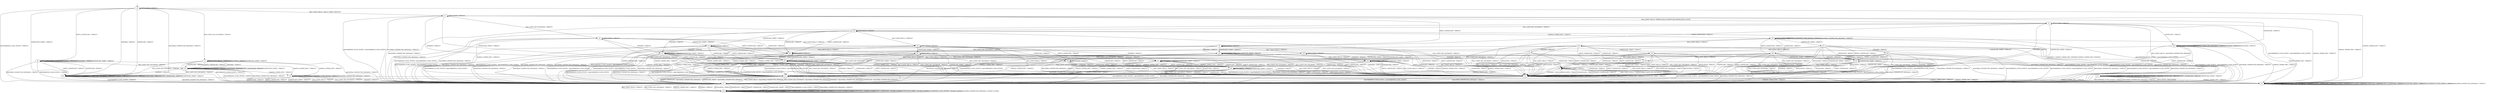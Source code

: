 digraph h9 {
s0 [label="s0"];
s1 [label="s1"];
s2 [label="s2"];
s6 [label="s6"];
s7 [label="s7"];
s11 [label="s11"];
s13 [label="s13"];
s3 [label="s3"];
s4 [label="s4"];
s8 [label="s8"];
s9 [label="s9"];
s10 [label="s10"];
s12 [label="s12"];
s18 [label="s18"];
s30 [label="s30"];
s5 [label="s5"];
s14 [label="s14"];
s15 [label="s15"];
s21 [label="s21"];
s23 [label="s23"];
s24 [label="s24"];
s31 [label="s31"];
s32 [label="s32"];
s16 [label="s16"];
s25 [label="s25"];
s26 [label="s26"];
s33 [label="s33"];
s37 [label="s37"];
s38 [label="s38"];
s17 [label="s17"];
s19 [label="s19"];
s20 [label="s20"];
s27 [label="s27"];
s39 [label="s39"];
s22 [label="s22"];
s28 [label="s28"];
s29 [label="s29"];
s34 [label="s34"];
s35 [label="s35"];
s36 [label="s36"];
s0 -> s1 [label="RSA_CLIENT_HELLO / HELLO_VERIFY_REQUEST"];
s0 -> s2 [label="RSA_CLIENT_KEY_EXCHANGE / TIMEOUT"];
s0 -> s11 [label="CHANGE_CIPHER_SPEC / TIMEOUT"];
s0 -> s13 [label="FINISHED / TIMEOUT"];
s0 -> s0 [label="APPLICATION / TIMEOUT"];
s0 -> s13 [label="CERTIFICATE / TIMEOUT"];
s0 -> s6 [label="EMPTY_CERTIFICATE / TIMEOUT"];
s0 -> s13 [label="CERTIFICATE_VERIFY / TIMEOUT"];
s0 -> s7 [label="Alert(WARNING,CLOSE_NOTIFY) / TIMEOUT"];
s0 -> s7 [label="Alert(FATAL,UNEXPECTED_MESSAGE) / TIMEOUT"];
s1 -> s3 [label="RSA_CLIENT_HELLO / SERVER_HELLO,CERTIFICATE,SERVER_HELLO_DONE"];
s1 -> s4 [label="RSA_CLIENT_KEY_EXCHANGE / TIMEOUT"];
s1 -> s11 [label="CHANGE_CIPHER_SPEC / TIMEOUT"];
s1 -> s12 [label="FINISHED / TIMEOUT"];
s1 -> s1 [label="APPLICATION / TIMEOUT"];
s1 -> s30 [label="CERTIFICATE / TIMEOUT"];
s1 -> s8 [label="EMPTY_CERTIFICATE / TIMEOUT"];
s1 -> s12 [label="CERTIFICATE_VERIFY / TIMEOUT"];
s1 -> s7 [label="Alert(WARNING,CLOSE_NOTIFY) / Alert(WARNING,CLOSE_NOTIFY)"];
s1 -> s7 [label="Alert(FATAL,UNEXPECTED_MESSAGE) / TIMEOUT"];
s2 -> s2 [label="RSA_CLIENT_HELLO / TIMEOUT"];
s2 -> s13 [label="RSA_CLIENT_KEY_EXCHANGE / TIMEOUT"];
s2 -> s9 [label="CHANGE_CIPHER_SPEC / TIMEOUT"];
s2 -> s18 [label="FINISHED / TIMEOUT"];
s2 -> s2 [label="APPLICATION / TIMEOUT"];
s2 -> s18 [label="CERTIFICATE / TIMEOUT"];
s2 -> s18 [label="EMPTY_CERTIFICATE / TIMEOUT"];
s2 -> s2 [label="CERTIFICATE_VERIFY / TIMEOUT"];
s2 -> s7 [label="Alert(WARNING,CLOSE_NOTIFY) / TIMEOUT"];
s2 -> s7 [label="Alert(FATAL,UNEXPECTED_MESSAGE) / TIMEOUT"];
s6 -> s6 [label="RSA_CLIENT_HELLO / TIMEOUT"];
s6 -> s18 [label="RSA_CLIENT_KEY_EXCHANGE / TIMEOUT"];
s6 -> s9 [label="CHANGE_CIPHER_SPEC / TIMEOUT"];
s6 -> s6 [label="FINISHED / TIMEOUT"];
s6 -> s6 [label="APPLICATION / TIMEOUT"];
s6 -> s13 [label="CERTIFICATE / TIMEOUT"];
s6 -> s13 [label="EMPTY_CERTIFICATE / TIMEOUT"];
s6 -> s6 [label="CERTIFICATE_VERIFY / TIMEOUT"];
s6 -> s7 [label="Alert(WARNING,CLOSE_NOTIFY) / TIMEOUT"];
s6 -> s7 [label="Alert(FATAL,UNEXPECTED_MESSAGE) / TIMEOUT"];
s7 -> s10 [label="RSA_CLIENT_HELLO / TIMEOUT"];
s7 -> s10 [label="RSA_CLIENT_KEY_EXCHANGE / TIMEOUT"];
s7 -> s10 [label="CHANGE_CIPHER_SPEC / TIMEOUT"];
s7 -> s10 [label="FINISHED / TIMEOUT"];
s7 -> s10 [label="APPLICATION / TIMEOUT"];
s7 -> s10 [label="CERTIFICATE / TIMEOUT"];
s7 -> s10 [label="EMPTY_CERTIFICATE / TIMEOUT"];
s7 -> s10 [label="CERTIFICATE_VERIFY / TIMEOUT"];
s7 -> s10 [label="Alert(WARNING,CLOSE_NOTIFY) / TIMEOUT"];
s7 -> s10 [label="Alert(FATAL,UNEXPECTED_MESSAGE) / TIMEOUT"];
s11 -> s11 [label="RSA_CLIENT_HELLO / TIMEOUT"];
s11 -> s11 [label="RSA_CLIENT_KEY_EXCHANGE / TIMEOUT"];
s11 -> s11 [label="CHANGE_CIPHER_SPEC / TIMEOUT"];
s11 -> s11 [label="FINISHED / TIMEOUT"];
s11 -> s11 [label="APPLICATION / TIMEOUT"];
s11 -> s11 [label="CERTIFICATE / TIMEOUT"];
s11 -> s11 [label="EMPTY_CERTIFICATE / TIMEOUT"];
s11 -> s11 [label="CERTIFICATE_VERIFY / TIMEOUT"];
s11 -> s11 [label="Alert(WARNING,CLOSE_NOTIFY) / TIMEOUT"];
s11 -> s11 [label="Alert(FATAL,UNEXPECTED_MESSAGE) / TIMEOUT"];
s13 -> s13 [label="RSA_CLIENT_HELLO / TIMEOUT"];
s13 -> s13 [label="RSA_CLIENT_KEY_EXCHANGE / TIMEOUT"];
s13 -> s11 [label="CHANGE_CIPHER_SPEC / TIMEOUT"];
s13 -> s13 [label="FINISHED / TIMEOUT"];
s13 -> s13 [label="APPLICATION / TIMEOUT"];
s13 -> s13 [label="CERTIFICATE / TIMEOUT"];
s13 -> s13 [label="EMPTY_CERTIFICATE / TIMEOUT"];
s13 -> s13 [label="CERTIFICATE_VERIFY / TIMEOUT"];
s13 -> s7 [label="Alert(WARNING,CLOSE_NOTIFY) / TIMEOUT"];
s13 -> s7 [label="Alert(FATAL,UNEXPECTED_MESSAGE) / TIMEOUT"];
s3 -> s7 [label="RSA_CLIENT_HELLO / Alert(FATAL,UNEXPECTED_MESSAGE)"];
s3 -> s14 [label="RSA_CLIENT_KEY_EXCHANGE / TIMEOUT"];
s3 -> s11 [label="CHANGE_CIPHER_SPEC / TIMEOUT"];
s3 -> s12 [label="FINISHED / TIMEOUT"];
s3 -> s3 [label="APPLICATION / TIMEOUT"];
s3 -> s30 [label="CERTIFICATE / TIMEOUT"];
s3 -> s8 [label="EMPTY_CERTIFICATE / TIMEOUT"];
s3 -> s12 [label="CERTIFICATE_VERIFY / TIMEOUT"];
s3 -> s7 [label="Alert(WARNING,CLOSE_NOTIFY) / Alert(WARNING,CLOSE_NOTIFY)"];
s3 -> s7 [label="Alert(FATAL,UNEXPECTED_MESSAGE) / TIMEOUT"];
s4 -> s23 [label="RSA_CLIENT_HELLO / TIMEOUT"];
s4 -> s12 [label="RSA_CLIENT_KEY_EXCHANGE / TIMEOUT"];
s4 -> s5 [label="CHANGE_CIPHER_SPEC / TIMEOUT"];
s4 -> s15 [label="FINISHED / TIMEOUT"];
s4 -> s4 [label="APPLICATION / TIMEOUT"];
s4 -> s21 [label="CERTIFICATE / TIMEOUT"];
s4 -> s21 [label="EMPTY_CERTIFICATE / TIMEOUT"];
s4 -> s31 [label="CERTIFICATE_VERIFY / TIMEOUT"];
s4 -> s7 [label="Alert(WARNING,CLOSE_NOTIFY) / Alert(WARNING,CLOSE_NOTIFY)"];
s4 -> s7 [label="Alert(FATAL,UNEXPECTED_MESSAGE) / TIMEOUT"];
s8 -> s24 [label="RSA_CLIENT_HELLO / TIMEOUT"];
s8 -> s21 [label="RSA_CLIENT_KEY_EXCHANGE / TIMEOUT"];
s8 -> s5 [label="CHANGE_CIPHER_SPEC / TIMEOUT"];
s8 -> s32 [label="FINISHED / TIMEOUT"];
s8 -> s8 [label="APPLICATION / TIMEOUT"];
s8 -> s12 [label="CERTIFICATE / TIMEOUT"];
s8 -> s12 [label="EMPTY_CERTIFICATE / TIMEOUT"];
s8 -> s32 [label="CERTIFICATE_VERIFY / TIMEOUT"];
s8 -> s7 [label="Alert(WARNING,CLOSE_NOTIFY) / Alert(WARNING,CLOSE_NOTIFY)"];
s8 -> s7 [label="Alert(FATAL,UNEXPECTED_MESSAGE) / TIMEOUT"];
s9 -> s7 [label="RSA_CLIENT_HELLO / TIMEOUT"];
s9 -> s7 [label="RSA_CLIENT_KEY_EXCHANGE / TIMEOUT"];
s9 -> s11 [label="CHANGE_CIPHER_SPEC / TIMEOUT"];
s9 -> s7 [label="FINISHED / TIMEOUT"];
s9 -> s9 [label="APPLICATION / TIMEOUT"];
s9 -> s7 [label="CERTIFICATE / TIMEOUT"];
s9 -> s7 [label="EMPTY_CERTIFICATE / TIMEOUT"];
s9 -> s7 [label="CERTIFICATE_VERIFY / TIMEOUT"];
s9 -> s9 [label="Alert(WARNING,CLOSE_NOTIFY) / TIMEOUT"];
s9 -> s9 [label="Alert(FATAL,UNEXPECTED_MESSAGE) / TIMEOUT"];
s10 -> s10 [label="RSA_CLIENT_HELLO / SOCKET_CLOSED"];
s10 -> s10 [label="RSA_CLIENT_KEY_EXCHANGE / SOCKET_CLOSED"];
s10 -> s10 [label="CHANGE_CIPHER_SPEC / SOCKET_CLOSED"];
s10 -> s10 [label="FINISHED / SOCKET_CLOSED"];
s10 -> s10 [label="APPLICATION / SOCKET_CLOSED"];
s10 -> s10 [label="CERTIFICATE / SOCKET_CLOSED"];
s10 -> s10 [label="EMPTY_CERTIFICATE / SOCKET_CLOSED"];
s10 -> s10 [label="CERTIFICATE_VERIFY / SOCKET_CLOSED"];
s10 -> s10 [label="Alert(WARNING,CLOSE_NOTIFY) / SOCKET_CLOSED"];
s10 -> s10 [label="Alert(FATAL,UNEXPECTED_MESSAGE) / SOCKET_CLOSED"];
s12 -> s12 [label="RSA_CLIENT_HELLO / TIMEOUT"];
s12 -> s12 [label="RSA_CLIENT_KEY_EXCHANGE / TIMEOUT"];
s12 -> s11 [label="CHANGE_CIPHER_SPEC / TIMEOUT"];
s12 -> s12 [label="FINISHED / TIMEOUT"];
s12 -> s12 [label="APPLICATION / TIMEOUT"];
s12 -> s12 [label="CERTIFICATE / TIMEOUT"];
s12 -> s12 [label="EMPTY_CERTIFICATE / TIMEOUT"];
s12 -> s12 [label="CERTIFICATE_VERIFY / TIMEOUT"];
s12 -> s7 [label="Alert(WARNING,CLOSE_NOTIFY) / Alert(WARNING,CLOSE_NOTIFY)"];
s12 -> s7 [label="Alert(FATAL,UNEXPECTED_MESSAGE) / TIMEOUT"];
s18 -> s18 [label="RSA_CLIENT_HELLO / TIMEOUT"];
s18 -> s13 [label="RSA_CLIENT_KEY_EXCHANGE / TIMEOUT"];
s18 -> s9 [label="CHANGE_CIPHER_SPEC / TIMEOUT"];
s18 -> s13 [label="FINISHED / TIMEOUT"];
s18 -> s18 [label="APPLICATION / TIMEOUT"];
s18 -> s18 [label="CERTIFICATE / TIMEOUT"];
s18 -> s18 [label="EMPTY_CERTIFICATE / TIMEOUT"];
s18 -> s18 [label="CERTIFICATE_VERIFY / TIMEOUT"];
s18 -> s7 [label="Alert(WARNING,CLOSE_NOTIFY) / TIMEOUT"];
s18 -> s7 [label="Alert(FATAL,UNEXPECTED_MESSAGE) / TIMEOUT"];
s30 -> s30 [label="RSA_CLIENT_HELLO / TIMEOUT"];
s30 -> s30 [label="RSA_CLIENT_KEY_EXCHANGE / TIMEOUT"];
s30 -> s11 [label="CHANGE_CIPHER_SPEC / TIMEOUT"];
s30 -> s30 [label="FINISHED / TIMEOUT"];
s30 -> s30 [label="APPLICATION / TIMEOUT"];
s30 -> s12 [label="CERTIFICATE / TIMEOUT"];
s30 -> s12 [label="EMPTY_CERTIFICATE / TIMEOUT"];
s30 -> s32 [label="CERTIFICATE_VERIFY / TIMEOUT"];
s30 -> s7 [label="Alert(WARNING,CLOSE_NOTIFY) / Alert(WARNING,CLOSE_NOTIFY)"];
s30 -> s7 [label="Alert(FATAL,UNEXPECTED_MESSAGE) / TIMEOUT"];
s5 -> s7 [label="RSA_CLIENT_HELLO / Alert(FATAL,UNEXPECTED_MESSAGE)"];
s5 -> s7 [label="RSA_CLIENT_KEY_EXCHANGE / Alert(FATAL,UNEXPECTED_MESSAGE)"];
s5 -> s11 [label="CHANGE_CIPHER_SPEC / TIMEOUT"];
s5 -> s7 [label="FINISHED / Alert(FATAL,UNEXPECTED_MESSAGE)"];
s5 -> s5 [label="APPLICATION / TIMEOUT"];
s5 -> s7 [label="CERTIFICATE / Alert(FATAL,UNEXPECTED_MESSAGE)"];
s5 -> s7 [label="EMPTY_CERTIFICATE / Alert(FATAL,UNEXPECTED_MESSAGE)"];
s5 -> s7 [label="CERTIFICATE_VERIFY / Alert(FATAL,UNEXPECTED_MESSAGE)"];
s5 -> s5 [label="Alert(WARNING,CLOSE_NOTIFY) / TIMEOUT"];
s5 -> s5 [label="Alert(FATAL,UNEXPECTED_MESSAGE) / TIMEOUT"];
s14 -> s23 [label="RSA_CLIENT_HELLO / TIMEOUT"];
s14 -> s12 [label="RSA_CLIENT_KEY_EXCHANGE / TIMEOUT"];
s14 -> s16 [label="CHANGE_CIPHER_SPEC / TIMEOUT"];
s14 -> s15 [label="FINISHED / TIMEOUT"];
s14 -> s14 [label="APPLICATION / TIMEOUT"];
s14 -> s21 [label="CERTIFICATE / TIMEOUT"];
s14 -> s21 [label="EMPTY_CERTIFICATE / TIMEOUT"];
s14 -> s31 [label="CERTIFICATE_VERIFY / TIMEOUT"];
s14 -> s7 [label="Alert(WARNING,CLOSE_NOTIFY) / Alert(WARNING,CLOSE_NOTIFY)"];
s14 -> s7 [label="Alert(FATAL,UNEXPECTED_MESSAGE) / TIMEOUT"];
s15 -> s25 [label="RSA_CLIENT_HELLO / TIMEOUT"];
s15 -> s12 [label="RSA_CLIENT_KEY_EXCHANGE / TIMEOUT"];
s15 -> s5 [label="CHANGE_CIPHER_SPEC / TIMEOUT"];
s15 -> s12 [label="FINISHED / TIMEOUT"];
s15 -> s15 [label="APPLICATION / TIMEOUT"];
s15 -> s33 [label="CERTIFICATE / TIMEOUT"];
s15 -> s33 [label="EMPTY_CERTIFICATE / TIMEOUT"];
s15 -> s15 [label="CERTIFICATE_VERIFY / TIMEOUT"];
s15 -> s7 [label="Alert(WARNING,CLOSE_NOTIFY) / Alert(WARNING,CLOSE_NOTIFY)"];
s15 -> s7 [label="Alert(FATAL,UNEXPECTED_MESSAGE) / TIMEOUT"];
s21 -> s26 [label="RSA_CLIENT_HELLO / TIMEOUT"];
s21 -> s12 [label="RSA_CLIENT_KEY_EXCHANGE / TIMEOUT"];
s21 -> s5 [label="CHANGE_CIPHER_SPEC / TIMEOUT"];
s21 -> s33 [label="FINISHED / TIMEOUT"];
s21 -> s21 [label="APPLICATION / TIMEOUT"];
s21 -> s12 [label="CERTIFICATE / TIMEOUT"];
s21 -> s12 [label="EMPTY_CERTIFICATE / TIMEOUT"];
s21 -> s33 [label="CERTIFICATE_VERIFY / TIMEOUT"];
s21 -> s7 [label="Alert(WARNING,CLOSE_NOTIFY) / Alert(WARNING,CLOSE_NOTIFY)"];
s21 -> s7 [label="Alert(FATAL,UNEXPECTED_MESSAGE) / TIMEOUT"];
s23 -> s12 [label="RSA_CLIENT_HELLO / TIMEOUT"];
s23 -> s12 [label="RSA_CLIENT_KEY_EXCHANGE / TIMEOUT"];
s23 -> s5 [label="CHANGE_CIPHER_SPEC / TIMEOUT"];
s23 -> s25 [label="FINISHED / TIMEOUT"];
s23 -> s23 [label="APPLICATION / TIMEOUT"];
s23 -> s26 [label="CERTIFICATE / TIMEOUT"];
s23 -> s26 [label="EMPTY_CERTIFICATE / TIMEOUT"];
s23 -> s37 [label="CERTIFICATE_VERIFY / TIMEOUT"];
s23 -> s7 [label="Alert(WARNING,CLOSE_NOTIFY) / Alert(WARNING,CLOSE_NOTIFY)"];
s23 -> s7 [label="Alert(FATAL,UNEXPECTED_MESSAGE) / TIMEOUT"];
s24 -> s12 [label="RSA_CLIENT_HELLO / TIMEOUT"];
s24 -> s26 [label="RSA_CLIENT_KEY_EXCHANGE / TIMEOUT"];
s24 -> s5 [label="CHANGE_CIPHER_SPEC / TIMEOUT"];
s24 -> s38 [label="FINISHED / TIMEOUT"];
s24 -> s24 [label="APPLICATION / TIMEOUT"];
s24 -> s12 [label="CERTIFICATE / TIMEOUT"];
s24 -> s12 [label="EMPTY_CERTIFICATE / TIMEOUT"];
s24 -> s38 [label="CERTIFICATE_VERIFY / TIMEOUT"];
s24 -> s7 [label="Alert(WARNING,CLOSE_NOTIFY) / Alert(WARNING,CLOSE_NOTIFY)"];
s24 -> s7 [label="Alert(FATAL,UNEXPECTED_MESSAGE) / TIMEOUT"];
s31 -> s37 [label="RSA_CLIENT_HELLO / TIMEOUT"];
s31 -> s12 [label="RSA_CLIENT_KEY_EXCHANGE / TIMEOUT"];
s31 -> s5 [label="CHANGE_CIPHER_SPEC / TIMEOUT"];
s31 -> s15 [label="FINISHED / TIMEOUT"];
s31 -> s31 [label="APPLICATION / TIMEOUT"];
s31 -> s33 [label="CERTIFICATE / TIMEOUT"];
s31 -> s33 [label="EMPTY_CERTIFICATE / TIMEOUT"];
s31 -> s12 [label="CERTIFICATE_VERIFY / TIMEOUT"];
s31 -> s7 [label="Alert(WARNING,CLOSE_NOTIFY) / Alert(WARNING,CLOSE_NOTIFY)"];
s31 -> s7 [label="Alert(FATAL,UNEXPECTED_MESSAGE) / TIMEOUT"];
s32 -> s38 [label="RSA_CLIENT_HELLO / TIMEOUT"];
s32 -> s33 [label="RSA_CLIENT_KEY_EXCHANGE / TIMEOUT"];
s32 -> s5 [label="CHANGE_CIPHER_SPEC / TIMEOUT"];
s32 -> s12 [label="FINISHED / TIMEOUT"];
s32 -> s32 [label="APPLICATION / TIMEOUT"];
s32 -> s12 [label="CERTIFICATE / TIMEOUT"];
s32 -> s12 [label="EMPTY_CERTIFICATE / TIMEOUT"];
s32 -> s32 [label="CERTIFICATE_VERIFY / TIMEOUT"];
s32 -> s7 [label="Alert(WARNING,CLOSE_NOTIFY) / Alert(WARNING,CLOSE_NOTIFY)"];
s32 -> s7 [label="Alert(FATAL,UNEXPECTED_MESSAGE) / TIMEOUT"];
s16 -> s19 [label="RSA_CLIENT_HELLO / TIMEOUT"];
s16 -> s12 [label="RSA_CLIENT_KEY_EXCHANGE / TIMEOUT"];
s16 -> s11 [label="CHANGE_CIPHER_SPEC / TIMEOUT"];
s16 -> s17 [label="FINISHED / CHANGE_CIPHER_SPEC,FINISHED,CHANGE_CIPHER_SPEC,FINISHED"];
s16 -> s16 [label="APPLICATION / TIMEOUT"];
s16 -> s20 [label="CERTIFICATE / TIMEOUT"];
s16 -> s20 [label="EMPTY_CERTIFICATE / TIMEOUT"];
s16 -> s27 [label="CERTIFICATE_VERIFY / TIMEOUT"];
s16 -> s16 [label="Alert(WARNING,CLOSE_NOTIFY) / TIMEOUT"];
s16 -> s16 [label="Alert(FATAL,UNEXPECTED_MESSAGE) / TIMEOUT"];
s25 -> s12 [label="RSA_CLIENT_HELLO / TIMEOUT"];
s25 -> s12 [label="RSA_CLIENT_KEY_EXCHANGE / TIMEOUT"];
s25 -> s5 [label="CHANGE_CIPHER_SPEC / TIMEOUT"];
s25 -> s12 [label="FINISHED / TIMEOUT"];
s25 -> s25 [label="APPLICATION / TIMEOUT"];
s25 -> s39 [label="CERTIFICATE / TIMEOUT"];
s25 -> s39 [label="EMPTY_CERTIFICATE / TIMEOUT"];
s25 -> s25 [label="CERTIFICATE_VERIFY / TIMEOUT"];
s25 -> s7 [label="Alert(WARNING,CLOSE_NOTIFY) / Alert(WARNING,CLOSE_NOTIFY)"];
s25 -> s7 [label="Alert(FATAL,UNEXPECTED_MESSAGE) / TIMEOUT"];
s26 -> s12 [label="RSA_CLIENT_HELLO / TIMEOUT"];
s26 -> s12 [label="RSA_CLIENT_KEY_EXCHANGE / TIMEOUT"];
s26 -> s5 [label="CHANGE_CIPHER_SPEC / TIMEOUT"];
s26 -> s39 [label="FINISHED / TIMEOUT"];
s26 -> s26 [label="APPLICATION / TIMEOUT"];
s26 -> s12 [label="CERTIFICATE / TIMEOUT"];
s26 -> s12 [label="EMPTY_CERTIFICATE / TIMEOUT"];
s26 -> s39 [label="CERTIFICATE_VERIFY / TIMEOUT"];
s26 -> s7 [label="Alert(WARNING,CLOSE_NOTIFY) / Alert(WARNING,CLOSE_NOTIFY)"];
s26 -> s7 [label="Alert(FATAL,UNEXPECTED_MESSAGE) / TIMEOUT"];
s33 -> s39 [label="RSA_CLIENT_HELLO / TIMEOUT"];
s33 -> s12 [label="RSA_CLIENT_KEY_EXCHANGE / TIMEOUT"];
s33 -> s5 [label="CHANGE_CIPHER_SPEC / TIMEOUT"];
s33 -> s12 [label="FINISHED / TIMEOUT"];
s33 -> s33 [label="APPLICATION / TIMEOUT"];
s33 -> s12 [label="CERTIFICATE / TIMEOUT"];
s33 -> s12 [label="EMPTY_CERTIFICATE / TIMEOUT"];
s33 -> s33 [label="CERTIFICATE_VERIFY / TIMEOUT"];
s33 -> s7 [label="Alert(WARNING,CLOSE_NOTIFY) / Alert(WARNING,CLOSE_NOTIFY)"];
s33 -> s7 [label="Alert(FATAL,UNEXPECTED_MESSAGE) / TIMEOUT"];
s37 -> s12 [label="RSA_CLIENT_HELLO / TIMEOUT"];
s37 -> s12 [label="RSA_CLIENT_KEY_EXCHANGE / TIMEOUT"];
s37 -> s5 [label="CHANGE_CIPHER_SPEC / TIMEOUT"];
s37 -> s25 [label="FINISHED / TIMEOUT"];
s37 -> s37 [label="APPLICATION / TIMEOUT"];
s37 -> s39 [label="CERTIFICATE / TIMEOUT"];
s37 -> s39 [label="EMPTY_CERTIFICATE / TIMEOUT"];
s37 -> s12 [label="CERTIFICATE_VERIFY / TIMEOUT"];
s37 -> s7 [label="Alert(WARNING,CLOSE_NOTIFY) / Alert(WARNING,CLOSE_NOTIFY)"];
s37 -> s7 [label="Alert(FATAL,UNEXPECTED_MESSAGE) / TIMEOUT"];
s38 -> s12 [label="RSA_CLIENT_HELLO / TIMEOUT"];
s38 -> s39 [label="RSA_CLIENT_KEY_EXCHANGE / TIMEOUT"];
s38 -> s5 [label="CHANGE_CIPHER_SPEC / TIMEOUT"];
s38 -> s12 [label="FINISHED / TIMEOUT"];
s38 -> s38 [label="APPLICATION / TIMEOUT"];
s38 -> s12 [label="CERTIFICATE / TIMEOUT"];
s38 -> s12 [label="EMPTY_CERTIFICATE / TIMEOUT"];
s38 -> s38 [label="CERTIFICATE_VERIFY / TIMEOUT"];
s38 -> s7 [label="Alert(WARNING,CLOSE_NOTIFY) / Alert(WARNING,CLOSE_NOTIFY)"];
s38 -> s7 [label="Alert(FATAL,UNEXPECTED_MESSAGE) / TIMEOUT"];
s17 -> s17 [label="RSA_CLIENT_HELLO / TIMEOUT"];
s17 -> s17 [label="RSA_CLIENT_KEY_EXCHANGE / TIMEOUT"];
s17 -> s11 [label="CHANGE_CIPHER_SPEC / TIMEOUT"];
s17 -> s17 [label="FINISHED / TIMEOUT"];
s17 -> s7 [label="APPLICATION / APPLICATION"];
s17 -> s17 [label="CERTIFICATE / TIMEOUT"];
s17 -> s17 [label="EMPTY_CERTIFICATE / TIMEOUT"];
s17 -> s17 [label="CERTIFICATE_VERIFY / TIMEOUT"];
s17 -> s7 [label="Alert(WARNING,CLOSE_NOTIFY) / TIMEOUT"];
s17 -> s7 [label="Alert(FATAL,UNEXPECTED_MESSAGE) / TIMEOUT"];
s19 -> s12 [label="RSA_CLIENT_HELLO / TIMEOUT"];
s19 -> s12 [label="RSA_CLIENT_KEY_EXCHANGE / TIMEOUT"];
s19 -> s5 [label="CHANGE_CIPHER_SPEC / TIMEOUT"];
s19 -> s22 [label="FINISHED / TIMEOUT"];
s19 -> s12 [label="APPLICATION / TIMEOUT"];
s19 -> s28 [label="CERTIFICATE / TIMEOUT"];
s19 -> s28 [label="EMPTY_CERTIFICATE / TIMEOUT"];
s19 -> s34 [label="CERTIFICATE_VERIFY / TIMEOUT"];
s19 -> s7 [label="Alert(WARNING,CLOSE_NOTIFY) / Alert(WARNING,CLOSE_NOTIFY)"];
s19 -> s7 [label="Alert(FATAL,UNEXPECTED_MESSAGE) / TIMEOUT"];
s20 -> s28 [label="RSA_CLIENT_HELLO / TIMEOUT"];
s20 -> s12 [label="RSA_CLIENT_KEY_EXCHANGE / TIMEOUT"];
s20 -> s5 [label="CHANGE_CIPHER_SPEC / TIMEOUT"];
s20 -> s35 [label="FINISHED / TIMEOUT"];
s20 -> s12 [label="APPLICATION / TIMEOUT"];
s20 -> s12 [label="CERTIFICATE / TIMEOUT"];
s20 -> s12 [label="EMPTY_CERTIFICATE / TIMEOUT"];
s20 -> s35 [label="CERTIFICATE_VERIFY / TIMEOUT"];
s20 -> s7 [label="Alert(WARNING,CLOSE_NOTIFY) / Alert(WARNING,CLOSE_NOTIFY)"];
s20 -> s7 [label="Alert(FATAL,UNEXPECTED_MESSAGE) / TIMEOUT"];
s27 -> s34 [label="RSA_CLIENT_HELLO / TIMEOUT"];
s27 -> s12 [label="RSA_CLIENT_KEY_EXCHANGE / TIMEOUT"];
s27 -> s5 [label="CHANGE_CIPHER_SPEC / TIMEOUT"];
s27 -> s29 [label="FINISHED / TIMEOUT"];
s27 -> s12 [label="APPLICATION / TIMEOUT"];
s27 -> s35 [label="CERTIFICATE / TIMEOUT"];
s27 -> s35 [label="EMPTY_CERTIFICATE / TIMEOUT"];
s27 -> s12 [label="CERTIFICATE_VERIFY / TIMEOUT"];
s27 -> s7 [label="Alert(WARNING,CLOSE_NOTIFY) / Alert(WARNING,CLOSE_NOTIFY)"];
s27 -> s7 [label="Alert(FATAL,UNEXPECTED_MESSAGE) / TIMEOUT"];
s39 -> s12 [label="RSA_CLIENT_HELLO / TIMEOUT"];
s39 -> s12 [label="RSA_CLIENT_KEY_EXCHANGE / TIMEOUT"];
s39 -> s5 [label="CHANGE_CIPHER_SPEC / TIMEOUT"];
s39 -> s12 [label="FINISHED / TIMEOUT"];
s39 -> s39 [label="APPLICATION / TIMEOUT"];
s39 -> s12 [label="CERTIFICATE / TIMEOUT"];
s39 -> s12 [label="EMPTY_CERTIFICATE / TIMEOUT"];
s39 -> s39 [label="CERTIFICATE_VERIFY / TIMEOUT"];
s39 -> s7 [label="Alert(WARNING,CLOSE_NOTIFY) / Alert(WARNING,CLOSE_NOTIFY)"];
s39 -> s7 [label="Alert(FATAL,UNEXPECTED_MESSAGE) / TIMEOUT"];
s22 -> s12 [label="RSA_CLIENT_HELLO / TIMEOUT"];
s22 -> s12 [label="RSA_CLIENT_KEY_EXCHANGE / TIMEOUT"];
s22 -> s5 [label="CHANGE_CIPHER_SPEC / TIMEOUT"];
s22 -> s12 [label="FINISHED / TIMEOUT"];
s22 -> s12 [label="APPLICATION / TIMEOUT"];
s22 -> s36 [label="CERTIFICATE / TIMEOUT"];
s22 -> s36 [label="EMPTY_CERTIFICATE / TIMEOUT"];
s22 -> s25 [label="CERTIFICATE_VERIFY / TIMEOUT"];
s22 -> s7 [label="Alert(WARNING,CLOSE_NOTIFY) / Alert(WARNING,CLOSE_NOTIFY)"];
s22 -> s7 [label="Alert(FATAL,UNEXPECTED_MESSAGE) / TIMEOUT"];
s28 -> s12 [label="RSA_CLIENT_HELLO / TIMEOUT"];
s28 -> s12 [label="RSA_CLIENT_KEY_EXCHANGE / TIMEOUT"];
s28 -> s5 [label="CHANGE_CIPHER_SPEC / TIMEOUT"];
s28 -> s36 [label="FINISHED / TIMEOUT"];
s28 -> s12 [label="APPLICATION / TIMEOUT"];
s28 -> s12 [label="CERTIFICATE / TIMEOUT"];
s28 -> s12 [label="EMPTY_CERTIFICATE / TIMEOUT"];
s28 -> s36 [label="CERTIFICATE_VERIFY / TIMEOUT"];
s28 -> s7 [label="Alert(WARNING,CLOSE_NOTIFY) / Alert(WARNING,CLOSE_NOTIFY)"];
s28 -> s7 [label="Alert(FATAL,UNEXPECTED_MESSAGE) / TIMEOUT"];
s29 -> s25 [label="RSA_CLIENT_HELLO / TIMEOUT"];
s29 -> s12 [label="RSA_CLIENT_KEY_EXCHANGE / TIMEOUT"];
s29 -> s5 [label="CHANGE_CIPHER_SPEC / TIMEOUT"];
s29 -> s12 [label="FINISHED / TIMEOUT"];
s29 -> s12 [label="APPLICATION / TIMEOUT"];
s29 -> s35 [label="CERTIFICATE / TIMEOUT"];
s29 -> s35 [label="EMPTY_CERTIFICATE / TIMEOUT"];
s29 -> s12 [label="CERTIFICATE_VERIFY / TIMEOUT"];
s29 -> s7 [label="Alert(WARNING,CLOSE_NOTIFY) / Alert(WARNING,CLOSE_NOTIFY)"];
s29 -> s7 [label="Alert(FATAL,UNEXPECTED_MESSAGE) / TIMEOUT"];
s34 -> s12 [label="RSA_CLIENT_HELLO / TIMEOUT"];
s34 -> s12 [label="RSA_CLIENT_KEY_EXCHANGE / TIMEOUT"];
s34 -> s5 [label="CHANGE_CIPHER_SPEC / TIMEOUT"];
s34 -> s25 [label="FINISHED / TIMEOUT"];
s34 -> s12 [label="APPLICATION / TIMEOUT"];
s34 -> s36 [label="CERTIFICATE / TIMEOUT"];
s34 -> s36 [label="EMPTY_CERTIFICATE / TIMEOUT"];
s34 -> s12 [label="CERTIFICATE_VERIFY / TIMEOUT"];
s34 -> s7 [label="Alert(WARNING,CLOSE_NOTIFY) / Alert(WARNING,CLOSE_NOTIFY)"];
s34 -> s7 [label="Alert(FATAL,UNEXPECTED_MESSAGE) / TIMEOUT"];
s35 -> s36 [label="RSA_CLIENT_HELLO / TIMEOUT"];
s35 -> s12 [label="RSA_CLIENT_KEY_EXCHANGE / TIMEOUT"];
s35 -> s5 [label="CHANGE_CIPHER_SPEC / TIMEOUT"];
s35 -> s12 [label="FINISHED / TIMEOUT"];
s35 -> s12 [label="APPLICATION / TIMEOUT"];
s35 -> s12 [label="CERTIFICATE / TIMEOUT"];
s35 -> s12 [label="EMPTY_CERTIFICATE / TIMEOUT"];
s35 -> s35 [label="CERTIFICATE_VERIFY / TIMEOUT"];
s35 -> s7 [label="Alert(WARNING,CLOSE_NOTIFY) / Alert(WARNING,CLOSE_NOTIFY)"];
s35 -> s7 [label="Alert(FATAL,UNEXPECTED_MESSAGE) / TIMEOUT"];
s36 -> s12 [label="RSA_CLIENT_HELLO / TIMEOUT"];
s36 -> s12 [label="RSA_CLIENT_KEY_EXCHANGE / TIMEOUT"];
s36 -> s5 [label="CHANGE_CIPHER_SPEC / TIMEOUT"];
s36 -> s12 [label="FINISHED / TIMEOUT"];
s36 -> s12 [label="APPLICATION / TIMEOUT"];
s36 -> s12 [label="CERTIFICATE / TIMEOUT"];
s36 -> s12 [label="EMPTY_CERTIFICATE / TIMEOUT"];
s36 -> s36 [label="CERTIFICATE_VERIFY / TIMEOUT"];
s36 -> s7 [label="Alert(WARNING,CLOSE_NOTIFY) / Alert(WARNING,CLOSE_NOTIFY)"];
s36 -> s7 [label="Alert(FATAL,UNEXPECTED_MESSAGE) / TIMEOUT"];
__start0 [shape=none, label=""];
__start0 -> s0 [label=""];
}
